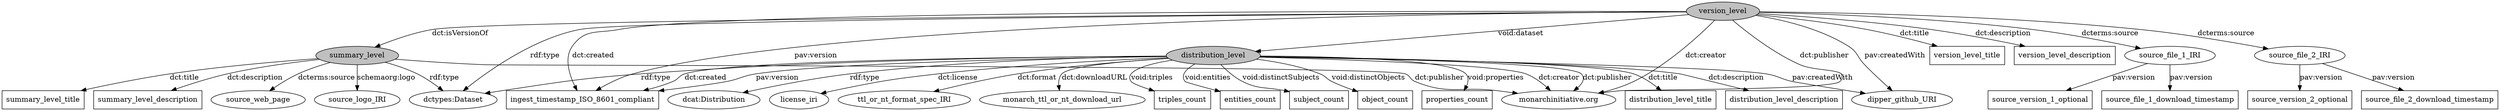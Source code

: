 digraph metadata_model {
    summary_level[style=filled, fillcolor=grey]
    version_level[style=filled, fillcolor=grey]
    distribution_level[style=filled, fillcolor=grey]

    summary_level_title [shape=box]
    summary_level_description [shape=box]
    version_level_title [shape=box]
    version_level_description [shape=box]
    distribution_level_title [shape=box]
    distribution_level_description [shape=box]
    ingest_timestamp_ISO_8601_compliant [shape=box]
    source_file_1_download_timestamp [shape=box]
    source_file_2_download_timestamp [shape=box]
    source_version_1_optional [shape=box]
    source_version_2_optional [shape=box]
    triples_count [shape=box]
    entities_count [shape=box]
    subject_count [shape=box]
    object_count [shape=box]
    properties_count [shape=box]

    // summary level triples:
    summary_level -> "dctypes:Dataset" [label="rdf:type"]
    summary_level -> summary_level_title [label="dct:title"]
    summary_level -> summary_level_description [label="dct:description"]
    summary_level -> source_web_page [label="dcterms:source"]
    summary_level -> source_logo_IRI [label="schemaorg:logo"]
    summary_level -> "monarchinitiative.org" [label="dct:publisher"]

    // version level triples:
    version_level -> "dctypes:Dataset" [label="rdf:type"]
    version_level -> version_level_title [label="dct:title"]
    version_level -> version_level_description [label="dct:description"]
    version_level -> ingest_timestamp_ISO_8601_compliant [label="dct:created"]
    version_level -> ingest_timestamp_ISO_8601_compliant [label="pav:version"]
    version_level -> "monarchinitiative.org" [label="dct:creator"]
    version_level -> "monarchinitiative.org" [label="dct:publisher"]
    version_level -> summary_level [label="dct:isVersionOf"]
    version_level -> source_file_1_IRI [label="dcterms:source"]
    version_level -> source_file_2_IRI [label="dcterms:source"]

    source_file_1_IRI -> source_file_1_download_timestamp [label="pav:version"]
    source_file_1_IRI -> source_version_1_optional [label="pav:version"]
    source_file_2_IRI -> source_file_2_download_timestamp  [label="pav:version"]
    source_file_2_IRI -> source_version_2_optional  [label="pav:version"]

    version_level -> dipper_github_URI [label="pav:createdWith"]
    version_level -> distribution_level [label="void:dataset"]

    // distribution level triples:
    distribution_level -> "dctypes:Dataset" [label="rdf:type"]
    distribution_level -> "dcat:Distribution" [label="rdf:type"]
    distribution_level -> distribution_level_title [label="dct:title"]
    distribution_level -> distribution_level_description [label="dct:description"]
    distribution_level -> ingest_timestamp_ISO_8601_compliant [label="dct:created"]
    distribution_level -> ingest_timestamp_ISO_8601_compliant [label="pav:version"]
    distribution_level -> "monarchinitiative.org" [label="dct:creator"]
    distribution_level -> "monarchinitiative.org" [label="dct:publisher"]
    distribution_level -> license_iri [label="dct:license"]
    distribution_level -> dipper_github_URI [label="pav:createdWith"]
    distribution_level -> ttl_or_nt_format_spec_IRI [label="dct:format"]
    distribution_level -> monarch_ttl_or_nt_download_url [label="dct:downloadURL"]
    distribution_level -> triples_count [label="void:triples"]
    distribution_level -> entities_count [label="void:entities"]
    distribution_level -> subject_count [label="void:distinctSubjects"]
    distribution_level -> object_count [label="void:distinctObjects"]
    distribution_level -> properties_count [label="void:properties"]
}